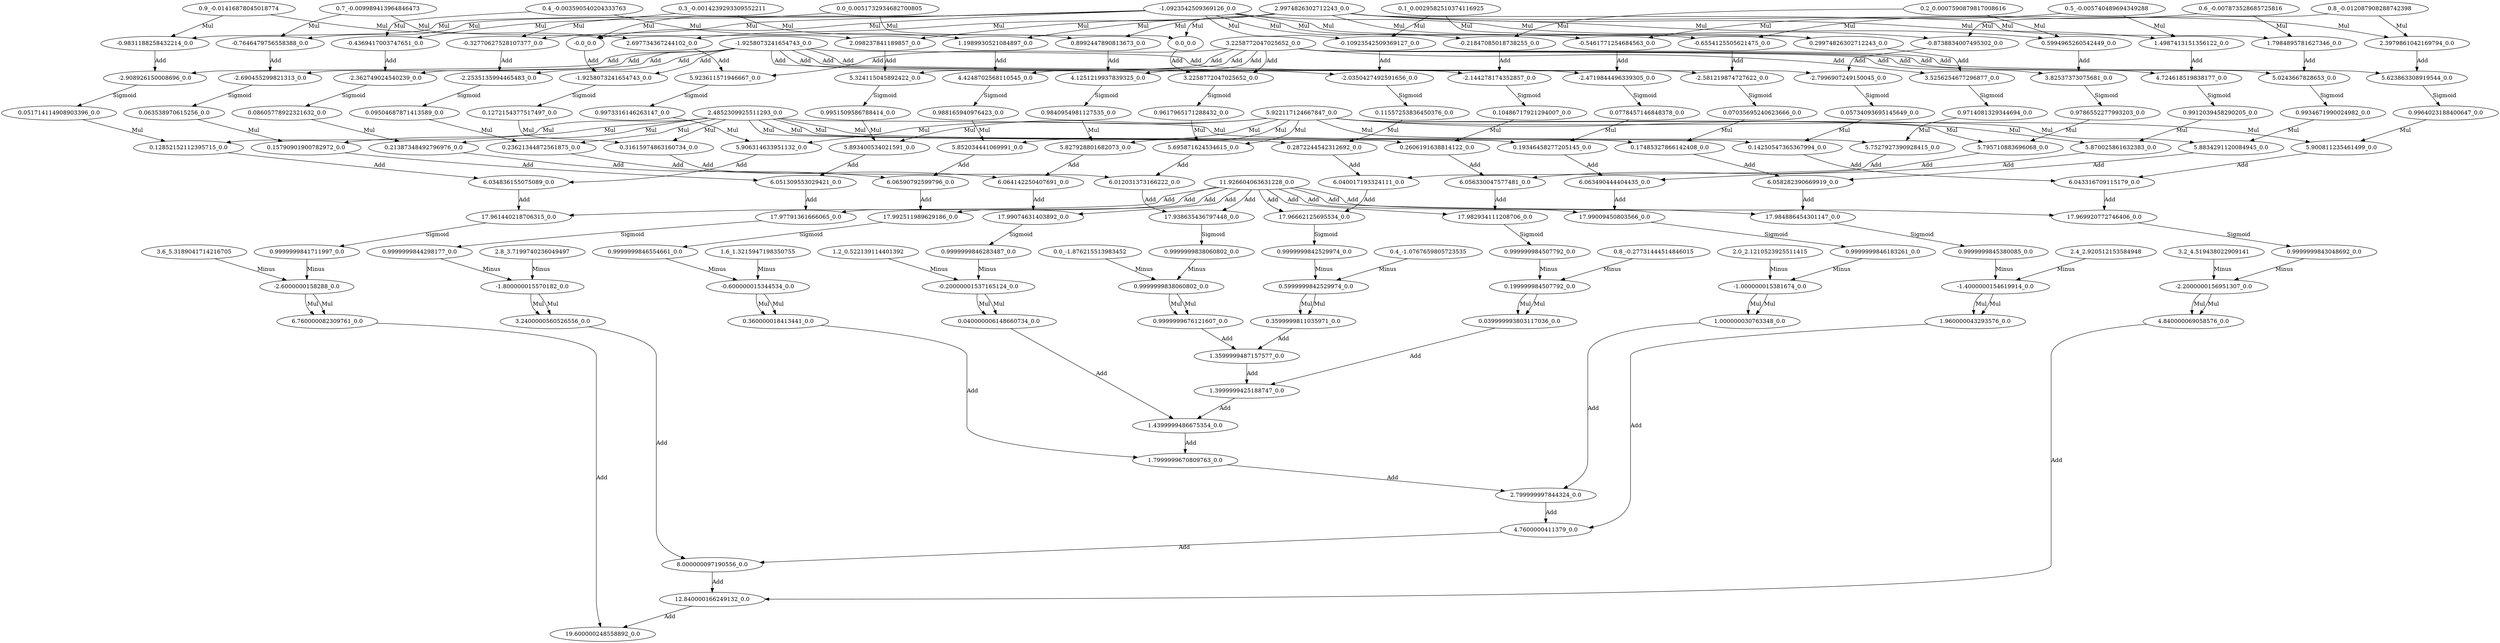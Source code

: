 digraph{
N0[label="0.0_0.0051732934682700805"]
N1[label="0.1_0.0029582510374116925"]
N2[label="0.2_0.0007590879817008616"]
N3[label="0.3_-0.0014239293309552211"]
N4[label="0.4_-0.003590540204333763"]
N5[label="0.5_-0.005740489694349288"]
N6[label="0.6_-0.007873528685725816"]
N7[label="0.7_-0.009989413964846473"]
N8[label="0.8_-0.012087908288742398"]
N9[label="0.9_-0.01416878045018774"]
N10[label="0.0_-1.876215513983452"]
N11[label="0.4_-1.0767659805723535"]
N12[label="0.8_-0.27731444514846015"]
N13[label="1.2_0.522139114401392"]
N14[label="1.6_1.3215947198350755"]
N15[label="2.0_2.1210523925511415"]
N16[label="2.4_2.920512153584948"]
N17[label="2.8_3.7199740236049497"]
N18[label="3.2_4.519438022909141"]
N19[label="3.6_5.3189041714216705"]
N20[label="-0.0_0.0"]
N21[label="0.0_0.0"]
N22[label="-1.9258073241654743_0.0"]
N23[label="3.2258772047025652_0.0"]
N24[label="0.1272154377517497_0.0"]
N25[label="0.9617965171288432_0.0"]
N26[label="0.31615974863160734_0.0"]
N27[label="5.695871624534615_0.0"]
N28[label="6.012031373166222_0.0"]
N29[label="17.938635436797448_0.0"]
N30[label="0.9999999838060802_0.0"]
N31[label="0.9999999838060802_0.0"]
N32[label="0.9999999676121607_0.0"]
N33[label="-0.10923542509369127_0.0"]
N34[label="0.29974826302712243_0.0"]
N35[label="-2.0350427492591656_0.0"]
N36[label="3.5256254677296877_0.0"]
N37[label="0.11557253836450376_0.0"]
N38[label="0.9714081329344694_0.0"]
N39[label="0.2872244542312692_0.0"]
N40[label="5.7527927390928415_0.0"]
N41[label="6.040017193324111_0.0"]
N42[label="17.96662125695534_0.0"]
N43[label="0.9999999842529974_0.0"]
N44[label="0.5999999842529974_0.0"]
N45[label="0.3599999811035971_0.0"]
N46[label="-0.21847085018738255_0.0"]
N47[label="0.5994965260542449_0.0"]
N48[label="-2.144278174352857_0.0"]
N49[label="3.82537373075681_0.0"]
N50[label="0.10486717921294007_0.0"]
N51[label="0.9786552277993203_0.0"]
N52[label="0.2606191638814122_0.0"]
N53[label="5.795710883696068_0.0"]
N54[label="6.056330047577481_0.0"]
N55[label="17.982934111208706_0.0"]
N56[label="0.999999984507792_0.0"]
N57[label="0.199999984507792_0.0"]
N58[label="0.039999993803117036_0.0"]
N59[label="-0.32770627528107377_0.0"]
N60[label="0.8992447890813673_0.0"]
N61[label="-2.2535135994465483_0.0"]
N62[label="4.1251219937839325_0.0"]
N63[label="0.09504687871413589_0.0"]
N64[label="0.9840954981127535_0.0"]
N65[label="0.23621344872561875_0.0"]
N66[label="5.827928801682073_0.0"]
N67[label="6.064142250407691_0.0"]
N68[label="17.99074631403892_0.0"]
N69[label="0.9999999846283487_0.0"]
N70[label="-0.20000001537165124_0.0"]
N71[label="0.040000006148660734_0.0"]
N72[label="-0.4369417003747651_0.0"]
N73[label="1.1989930521084897_0.0"]
N74[label="-2.362749024540239_0.0"]
N75[label="4.4248702568110545_0.0"]
N76[label="0.08605778922321632_0.0"]
N77[label="0.988165940976423_0.0"]
N78[label="0.21387348492796976_0.0"]
N79[label="5.852034441069991_0.0"]
N80[label="6.06590792599796_0.0"]
N81[label="17.992511989629186_0.0"]
N82[label="0.9999999846554661_0.0"]
N83[label="-0.600000015344534_0.0"]
N84[label="0.360000018413441_0.0"]
N85[label="-0.5461771254684563_0.0"]
N86[label="1.4987413151356122_0.0"]
N87[label="-2.4719844496339305_0.0"]
N88[label="4.724618519838177_0.0"]
N89[label="0.0778457146848378_0.0"]
N90[label="0.9912039458290205_0.0"]
N91[label="0.19346458277205145_0.0"]
N92[label="5.870025861632383_0.0"]
N93[label="6.063490444404435_0.0"]
N94[label="17.99009450803566_0.0"]
N95[label="0.9999999846183261_0.0"]
N96[label="-1.000000015381674_0.0"]
N97[label="1.000000030763348_0.0"]
N98[label="-0.6554125505621475_0.0"]
N99[label="1.7984895781627346_0.0"]
N100[label="-2.581219874727622_0.0"]
N101[label="5.0243667828653_0.0"]
N102[label="0.07035695240623666_0.0"]
N103[label="0.9934671990024982_0.0"]
N104[label="0.17485327866142408_0.0"]
N105[label="5.8834291120084945_0.0"]
N106[label="6.058282390669919_0.0"]
N107[label="17.984886454301147_0.0"]
N108[label="0.9999999845380085_0.0"]
N109[label="-1.4000000154619914_0.0"]
N110[label="1.960000043293576_0.0"]
N111[label="-0.7646479756558388_0.0"]
N112[label="2.098237841189857_0.0"]
N113[label="-2.690455299821313_0.0"]
N114[label="5.324115045892422_0.0"]
N115[label="0.063538970615256_0.0"]
N116[label="0.9951509586788414_0.0"]
N117[label="0.15790901900782972_0.0"]
N118[label="5.893400534021591_0.0"]
N119[label="6.051309553029421_0.0"]
N120[label="17.97791361666065_0.0"]
N121[label="0.9999999844298177_0.0"]
N122[label="-1.800000015570182_0.0"]
N123[label="3.2400000560526556_0.0"]
N124[label="-0.8738834007495302_0.0"]
N125[label="2.3979861042169794_0.0"]
N126[label="-2.7996907249150045_0.0"]
N127[label="5.623863308919544_0.0"]
N128[label="0.05734093695145649_0.0"]
N129[label="0.9964023188400647_0.0"]
N130[label="0.14250547365367994_0.0"]
N131[label="5.900811235461499_0.0"]
N132[label="6.043316709115179_0.0"]
N133[label="17.969920772746406_0.0"]
N134[label="0.9999999843048692_0.0"]
N135[label="-2.2000000156951307_0.0"]
N136[label="4.840000069058576_0.0"]
N137[label="-0.9831188258432214_0.0"]
N138[label="2.697734367244102_0.0"]
N139[label="-2.908926150008696_0.0"]
N140[label="5.923611571946667_0.0"]
N141[label="0.051714114908903396_0.0"]
N142[label="0.9973316146263147_0.0"]
N143[label="0.12852152112395715_0.0"]
N144[label="5.906314633951132_0.0"]
N145[label="6.034836155075089_0.0"]
N146[label="17.961440218706315_0.0"]
N147[label="0.9999999841711997_0.0"]
N148[label="-2.6000000158288_0.0"]
N149[label="6.760000082309761_0.0"]
N150[label="1.3599999487157577_0.0"]
N151[label="1.3999999425188747_0.0"]
N152[label="1.4399999486675354_0.0"]
N153[label="1.7999999670809763_0.0"]
N154[label="2.799999997844324_0.0"]
N155[label="4.7600000411379_0.0"]
N156[label="8.000000097190556_0.0"]
N157[label="12.840000166249132_0.0"]
N158[label="19.600000248558892_0.0"]
N159[label="-1.0923542509369126_0.0"]
N160[label="2.9974826302712243_0.0"]
N161[label="2.4852309925511293_0.0"]
N162[label="5.922117124667847_0.0"]
N163[label="-1.9258073241654743_0.0"]
N164[label="3.2258772047025652_0.0"]
N165[label="11.926604063631228_0.0"]
N159->N20[label="Mul"]
N0->N20[label="Mul"]
N160->N21[label="Mul"]
N0->N21[label="Mul"]
N20->N22[label="Add"]
N163->N22[label="Add"]
N21->N23[label="Add"]
N164->N23[label="Add"]
N22->N24[label="Sigmoid"]
N23->N25[label="Sigmoid"]
N161->N26[label="Mul"]
N24->N26[label="Mul"]
N162->N27[label="Mul"]
N25->N27[label="Mul"]
N27->N28[label="Add"]
N26->N28[label="Add"]
N28->N29[label="Add"]
N165->N29[label="Add"]
N29->N30[label="Sigmoid"]
N30->N31[label="Minus"]
N10->N31[label="Minus"]
N31->N32[label="Mul"]
N31->N32[label="Mul"]
N159->N33[label="Mul"]
N1->N33[label="Mul"]
N160->N34[label="Mul"]
N1->N34[label="Mul"]
N33->N35[label="Add"]
N163->N35[label="Add"]
N34->N36[label="Add"]
N164->N36[label="Add"]
N35->N37[label="Sigmoid"]
N36->N38[label="Sigmoid"]
N161->N39[label="Mul"]
N37->N39[label="Mul"]
N162->N40[label="Mul"]
N38->N40[label="Mul"]
N40->N41[label="Add"]
N39->N41[label="Add"]
N41->N42[label="Add"]
N165->N42[label="Add"]
N42->N43[label="Sigmoid"]
N43->N44[label="Minus"]
N11->N44[label="Minus"]
N44->N45[label="Mul"]
N44->N45[label="Mul"]
N159->N46[label="Mul"]
N2->N46[label="Mul"]
N160->N47[label="Mul"]
N2->N47[label="Mul"]
N46->N48[label="Add"]
N163->N48[label="Add"]
N47->N49[label="Add"]
N164->N49[label="Add"]
N48->N50[label="Sigmoid"]
N49->N51[label="Sigmoid"]
N161->N52[label="Mul"]
N50->N52[label="Mul"]
N162->N53[label="Mul"]
N51->N53[label="Mul"]
N53->N54[label="Add"]
N52->N54[label="Add"]
N54->N55[label="Add"]
N165->N55[label="Add"]
N55->N56[label="Sigmoid"]
N56->N57[label="Minus"]
N12->N57[label="Minus"]
N57->N58[label="Mul"]
N57->N58[label="Mul"]
N159->N59[label="Mul"]
N3->N59[label="Mul"]
N160->N60[label="Mul"]
N3->N60[label="Mul"]
N59->N61[label="Add"]
N163->N61[label="Add"]
N60->N62[label="Add"]
N164->N62[label="Add"]
N61->N63[label="Sigmoid"]
N62->N64[label="Sigmoid"]
N161->N65[label="Mul"]
N63->N65[label="Mul"]
N162->N66[label="Mul"]
N64->N66[label="Mul"]
N66->N67[label="Add"]
N65->N67[label="Add"]
N67->N68[label="Add"]
N165->N68[label="Add"]
N68->N69[label="Sigmoid"]
N69->N70[label="Minus"]
N13->N70[label="Minus"]
N70->N71[label="Mul"]
N70->N71[label="Mul"]
N159->N72[label="Mul"]
N4->N72[label="Mul"]
N160->N73[label="Mul"]
N4->N73[label="Mul"]
N72->N74[label="Add"]
N163->N74[label="Add"]
N73->N75[label="Add"]
N164->N75[label="Add"]
N74->N76[label="Sigmoid"]
N75->N77[label="Sigmoid"]
N161->N78[label="Mul"]
N76->N78[label="Mul"]
N162->N79[label="Mul"]
N77->N79[label="Mul"]
N79->N80[label="Add"]
N78->N80[label="Add"]
N80->N81[label="Add"]
N165->N81[label="Add"]
N81->N82[label="Sigmoid"]
N82->N83[label="Minus"]
N14->N83[label="Minus"]
N83->N84[label="Mul"]
N83->N84[label="Mul"]
N159->N85[label="Mul"]
N5->N85[label="Mul"]
N160->N86[label="Mul"]
N5->N86[label="Mul"]
N85->N87[label="Add"]
N163->N87[label="Add"]
N86->N88[label="Add"]
N164->N88[label="Add"]
N87->N89[label="Sigmoid"]
N88->N90[label="Sigmoid"]
N161->N91[label="Mul"]
N89->N91[label="Mul"]
N162->N92[label="Mul"]
N90->N92[label="Mul"]
N92->N93[label="Add"]
N91->N93[label="Add"]
N93->N94[label="Add"]
N165->N94[label="Add"]
N94->N95[label="Sigmoid"]
N95->N96[label="Minus"]
N15->N96[label="Minus"]
N96->N97[label="Mul"]
N96->N97[label="Mul"]
N159->N98[label="Mul"]
N6->N98[label="Mul"]
N160->N99[label="Mul"]
N6->N99[label="Mul"]
N98->N100[label="Add"]
N163->N100[label="Add"]
N99->N101[label="Add"]
N164->N101[label="Add"]
N100->N102[label="Sigmoid"]
N101->N103[label="Sigmoid"]
N161->N104[label="Mul"]
N102->N104[label="Mul"]
N162->N105[label="Mul"]
N103->N105[label="Mul"]
N105->N106[label="Add"]
N104->N106[label="Add"]
N106->N107[label="Add"]
N165->N107[label="Add"]
N107->N108[label="Sigmoid"]
N108->N109[label="Minus"]
N16->N109[label="Minus"]
N109->N110[label="Mul"]
N109->N110[label="Mul"]
N159->N111[label="Mul"]
N7->N111[label="Mul"]
N160->N112[label="Mul"]
N7->N112[label="Mul"]
N111->N113[label="Add"]
N163->N113[label="Add"]
N112->N114[label="Add"]
N164->N114[label="Add"]
N113->N115[label="Sigmoid"]
N114->N116[label="Sigmoid"]
N161->N117[label="Mul"]
N115->N117[label="Mul"]
N162->N118[label="Mul"]
N116->N118[label="Mul"]
N118->N119[label="Add"]
N117->N119[label="Add"]
N119->N120[label="Add"]
N165->N120[label="Add"]
N120->N121[label="Sigmoid"]
N121->N122[label="Minus"]
N17->N122[label="Minus"]
N122->N123[label="Mul"]
N122->N123[label="Mul"]
N159->N124[label="Mul"]
N8->N124[label="Mul"]
N160->N125[label="Mul"]
N8->N125[label="Mul"]
N124->N126[label="Add"]
N163->N126[label="Add"]
N125->N127[label="Add"]
N164->N127[label="Add"]
N126->N128[label="Sigmoid"]
N127->N129[label="Sigmoid"]
N161->N130[label="Mul"]
N128->N130[label="Mul"]
N162->N131[label="Mul"]
N129->N131[label="Mul"]
N131->N132[label="Add"]
N130->N132[label="Add"]
N132->N133[label="Add"]
N165->N133[label="Add"]
N133->N134[label="Sigmoid"]
N134->N135[label="Minus"]
N18->N135[label="Minus"]
N135->N136[label="Mul"]
N135->N136[label="Mul"]
N159->N137[label="Mul"]
N9->N137[label="Mul"]
N160->N138[label="Mul"]
N9->N138[label="Mul"]
N137->N139[label="Add"]
N163->N139[label="Add"]
N138->N140[label="Add"]
N164->N140[label="Add"]
N139->N141[label="Sigmoid"]
N140->N142[label="Sigmoid"]
N161->N143[label="Mul"]
N141->N143[label="Mul"]
N162->N144[label="Mul"]
N142->N144[label="Mul"]
N144->N145[label="Add"]
N143->N145[label="Add"]
N145->N146[label="Add"]
N165->N146[label="Add"]
N146->N147[label="Sigmoid"]
N147->N148[label="Minus"]
N19->N148[label="Minus"]
N148->N149[label="Mul"]
N148->N149[label="Mul"]
N45->N150[label="Add"]
N32->N150[label="Add"]
N58->N151[label="Add"]
N150->N151[label="Add"]
N71->N152[label="Add"]
N151->N152[label="Add"]
N84->N153[label="Add"]
N152->N153[label="Add"]
N97->N154[label="Add"]
N153->N154[label="Add"]
N110->N155[label="Add"]
N154->N155[label="Add"]
N123->N156[label="Add"]
N155->N156[label="Add"]
N136->N157[label="Add"]
N156->N157[label="Add"]
N149->N158[label="Add"]
N157->N158[label="Add"]
}
